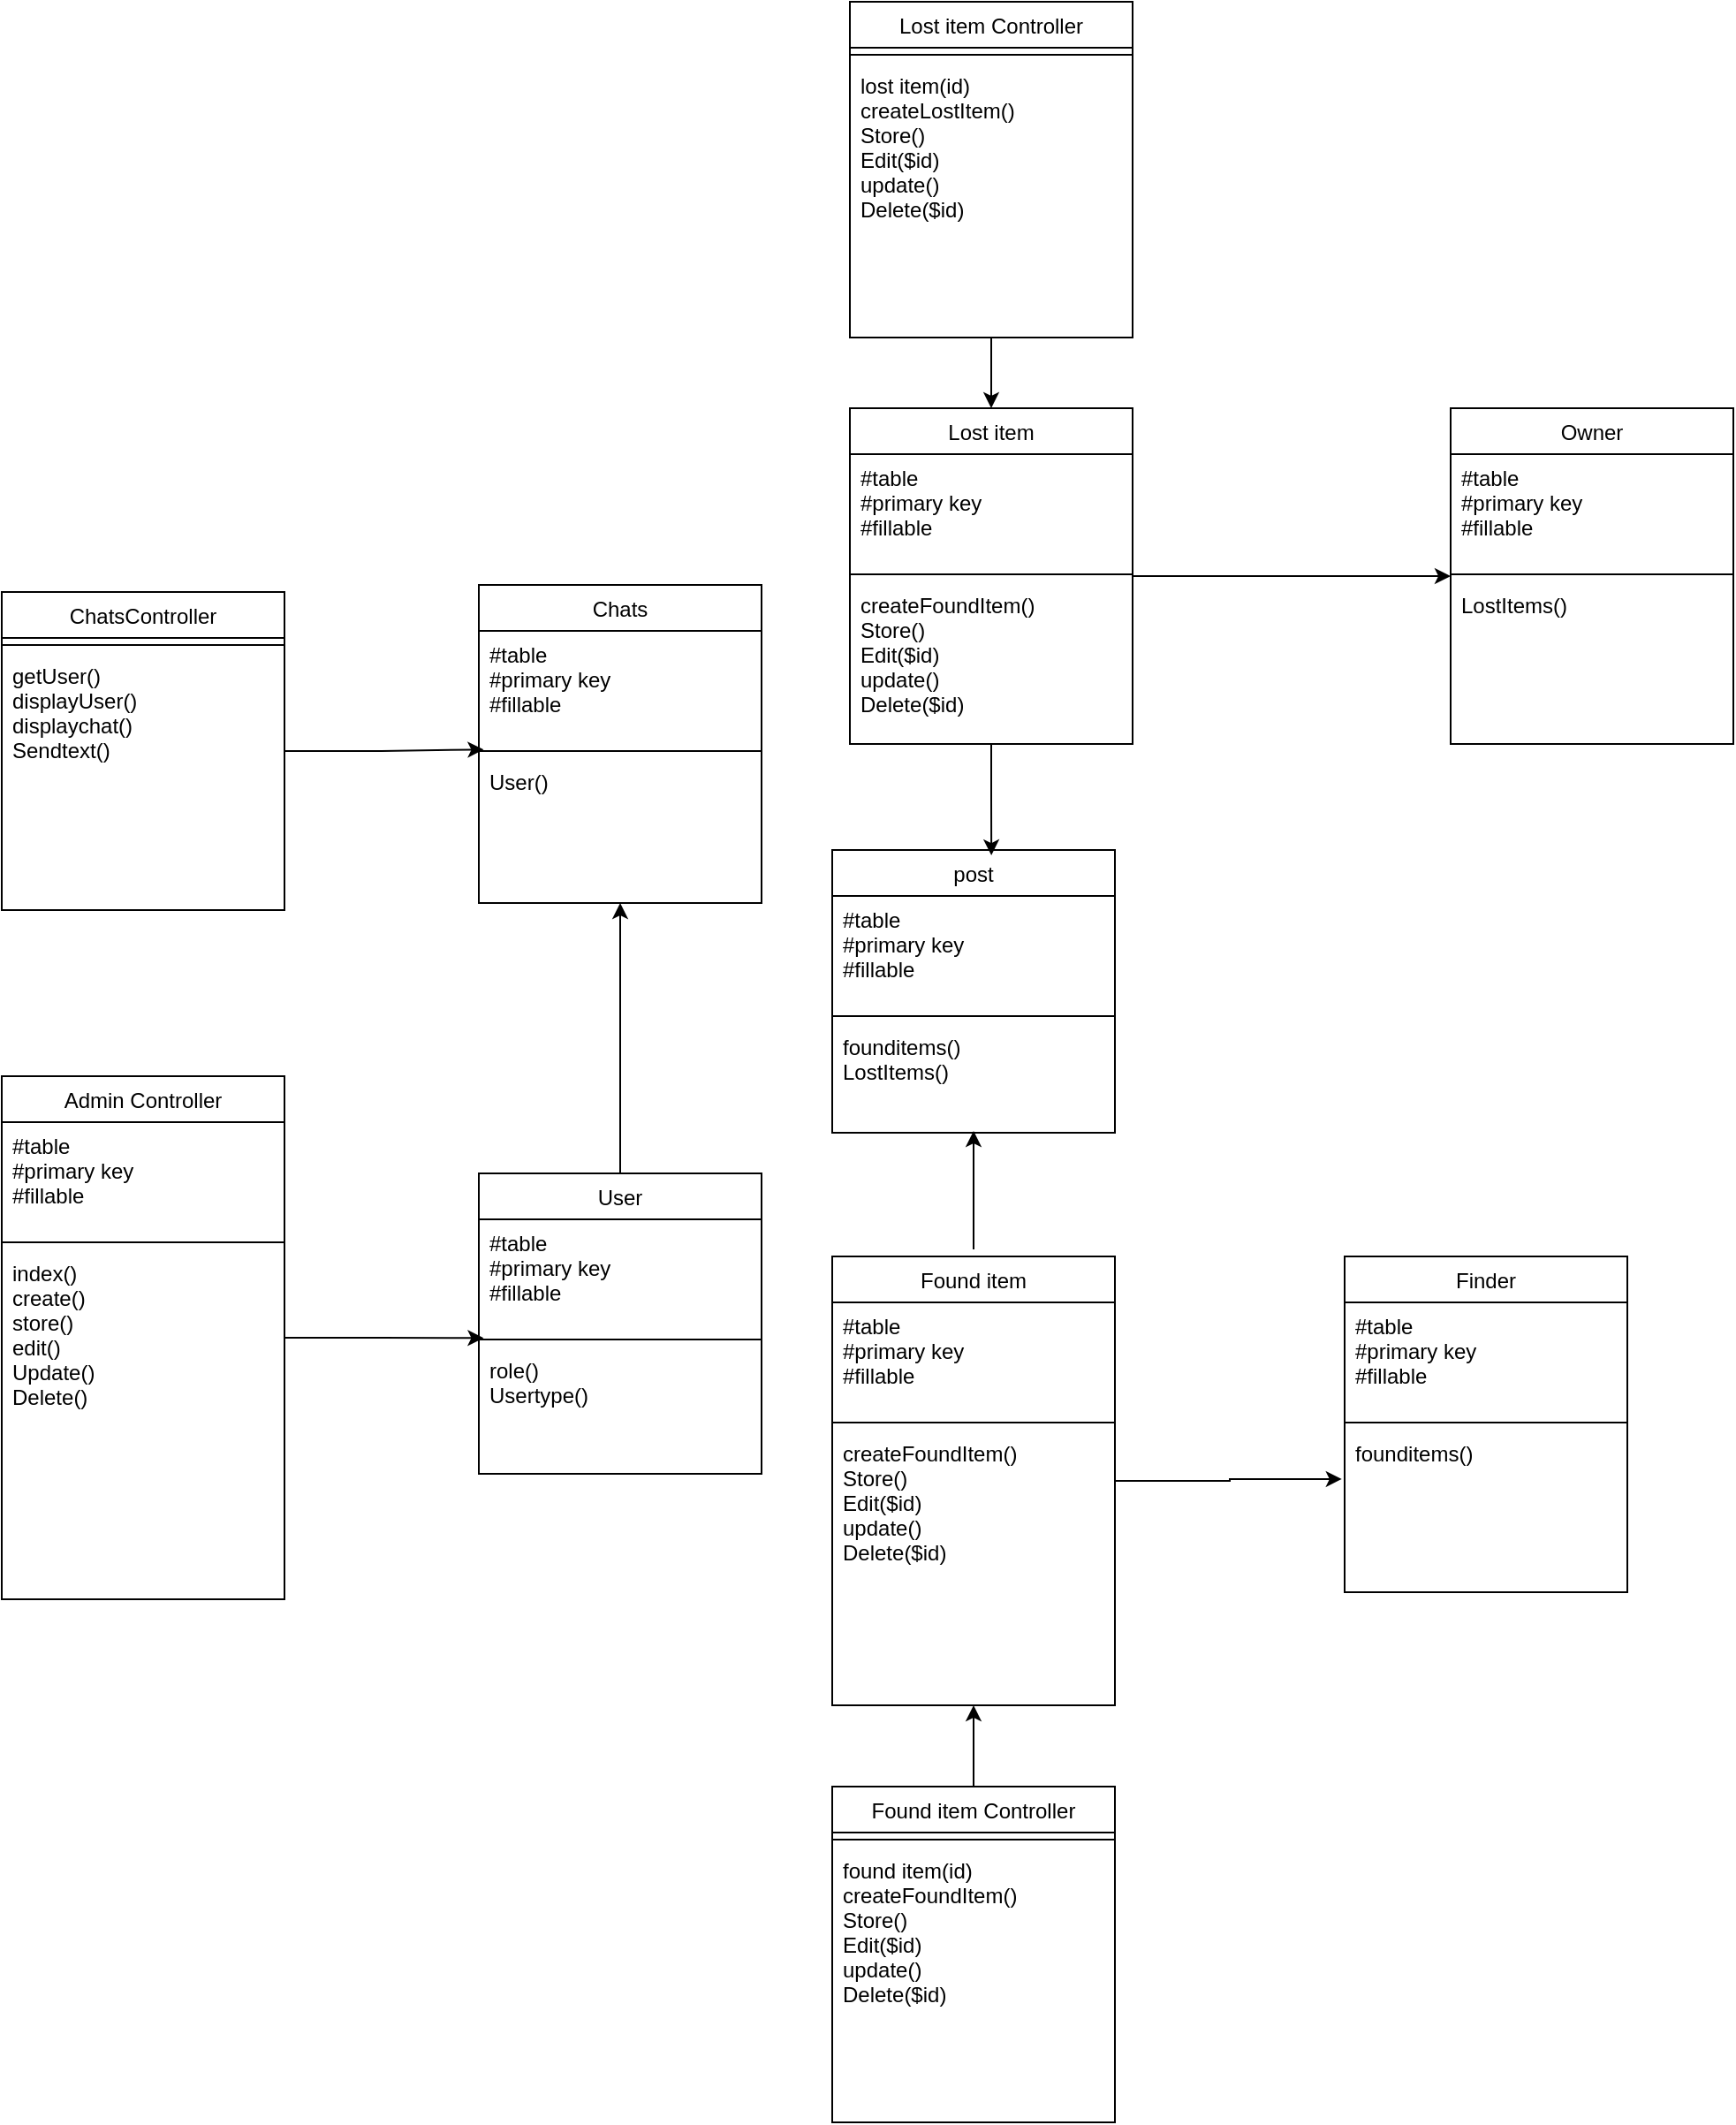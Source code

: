 <mxfile version="16.5.2" type="device"><diagram id="C5RBs43oDa-KdzZeNtuy" name="Page-1"><mxGraphModel dx="1003" dy="1087" grid="1" gridSize="10" guides="1" tooltips="1" connect="1" arrows="1" fold="1" page="1" pageScale="1" pageWidth="1169" pageHeight="1654" math="0" shadow="0"><root><mxCell id="WIyWlLk6GJQsqaUBKTNV-0"/><mxCell id="WIyWlLk6GJQsqaUBKTNV-1" parent="WIyWlLk6GJQsqaUBKTNV-0"/><mxCell id="zkfFHV4jXpPFQw0GAbJ--17" value="post" style="swimlane;fontStyle=0;align=center;verticalAlign=top;childLayout=stackLayout;horizontal=1;startSize=26;horizontalStack=0;resizeParent=1;resizeLast=0;collapsible=1;marginBottom=0;rounded=0;shadow=0;strokeWidth=1;" parent="WIyWlLk6GJQsqaUBKTNV-1" vertex="1"><mxGeometry x="500" y="707" width="160" height="160" as="geometry"><mxRectangle x="550" y="140" width="160" height="26" as="alternateBounds"/></mxGeometry></mxCell><mxCell id="NGIoaHShD6f4WSHdAoiG-30" value="#table&#10;#primary key&#10;#fillable" style="text;align=left;verticalAlign=top;spacingLeft=4;spacingRight=4;overflow=hidden;rotatable=0;points=[[0,0.5],[1,0.5]];portConstraint=eastwest;rounded=0;shadow=0;html=0;" vertex="1" parent="zkfFHV4jXpPFQw0GAbJ--17"><mxGeometry y="26" width="160" height="64" as="geometry"/></mxCell><mxCell id="zkfFHV4jXpPFQw0GAbJ--23" value="" style="line;html=1;strokeWidth=1;align=left;verticalAlign=middle;spacingTop=-1;spacingLeft=3;spacingRight=3;rotatable=0;labelPosition=right;points=[];portConstraint=eastwest;" parent="zkfFHV4jXpPFQw0GAbJ--17" vertex="1"><mxGeometry y="90" width="160" height="8" as="geometry"/></mxCell><mxCell id="zkfFHV4jXpPFQw0GAbJ--24" value="founditems()&#10;LostItems()" style="text;align=left;verticalAlign=top;spacingLeft=4;spacingRight=4;overflow=hidden;rotatable=0;points=[[0,0.5],[1,0.5]];portConstraint=eastwest;" parent="zkfFHV4jXpPFQw0GAbJ--17" vertex="1"><mxGeometry y="98" width="160" height="62" as="geometry"/></mxCell><mxCell id="qtIMCmEvz0cOhAK1bPwI-8" value="Chats" style="swimlane;fontStyle=0;align=center;verticalAlign=top;childLayout=stackLayout;horizontal=1;startSize=26;horizontalStack=0;resizeParent=1;resizeLast=0;collapsible=1;marginBottom=0;rounded=0;shadow=0;strokeWidth=1;" parent="WIyWlLk6GJQsqaUBKTNV-1" vertex="1"><mxGeometry x="300" y="557" width="160" height="180" as="geometry"><mxRectangle x="550" y="140" width="160" height="26" as="alternateBounds"/></mxGeometry></mxCell><mxCell id="qtIMCmEvz0cOhAK1bPwI-11" value="#table&#10;#primary key&#10;#fillable" style="text;align=left;verticalAlign=top;spacingLeft=4;spacingRight=4;overflow=hidden;rotatable=0;points=[[0,0.5],[1,0.5]];portConstraint=eastwest;rounded=0;shadow=0;html=0;" parent="qtIMCmEvz0cOhAK1bPwI-8" vertex="1"><mxGeometry y="26" width="160" height="64" as="geometry"/></mxCell><mxCell id="qtIMCmEvz0cOhAK1bPwI-14" value="" style="line;html=1;strokeWidth=1;align=left;verticalAlign=middle;spacingTop=-1;spacingLeft=3;spacingRight=3;rotatable=0;labelPosition=right;points=[];portConstraint=eastwest;" parent="qtIMCmEvz0cOhAK1bPwI-8" vertex="1"><mxGeometry y="90" width="160" height="8" as="geometry"/></mxCell><mxCell id="qtIMCmEvz0cOhAK1bPwI-9" value="User()" style="text;align=left;verticalAlign=top;spacingLeft=4;spacingRight=4;overflow=hidden;rotatable=0;points=[[0,0.5],[1,0.5]];portConstraint=eastwest;" parent="qtIMCmEvz0cOhAK1bPwI-8" vertex="1"><mxGeometry y="98" width="160" height="26" as="geometry"/></mxCell><mxCell id="NGIoaHShD6f4WSHdAoiG-47" style="edgeStyle=orthogonalEdgeStyle;rounded=0;orthogonalLoop=1;jettySize=auto;html=1;entryX=0.017;entryY=-0.067;entryDx=0;entryDy=0;entryPerimeter=0;" edge="1" parent="WIyWlLk6GJQsqaUBKTNV-1" source="69mYN7Rh77shpEzprDSj-0" target="69mYN7Rh77shpEzprDSj-9"><mxGeometry relative="1" as="geometry"><mxPoint x="290" y="920" as="targetPoint"/></mxGeometry></mxCell><mxCell id="69mYN7Rh77shpEzprDSj-0" value="Admin Controller" style="swimlane;fontStyle=0;align=center;verticalAlign=top;childLayout=stackLayout;horizontal=1;startSize=26;horizontalStack=0;resizeParent=1;resizeLast=0;collapsible=1;marginBottom=0;rounded=0;shadow=0;strokeWidth=1;" parent="WIyWlLk6GJQsqaUBKTNV-1" vertex="1"><mxGeometry x="30" y="835" width="160" height="296" as="geometry"><mxRectangle x="550" y="140" width="160" height="26" as="alternateBounds"/></mxGeometry></mxCell><mxCell id="69mYN7Rh77shpEzprDSj-1" value="#table&#10;#primary key&#10;#fillable" style="text;align=left;verticalAlign=top;spacingLeft=4;spacingRight=4;overflow=hidden;rotatable=0;points=[[0,0.5],[1,0.5]];portConstraint=eastwest;rounded=0;shadow=0;html=0;" parent="69mYN7Rh77shpEzprDSj-0" vertex="1"><mxGeometry y="26" width="160" height="64" as="geometry"/></mxCell><mxCell id="69mYN7Rh77shpEzprDSj-2" value="" style="line;html=1;strokeWidth=1;align=left;verticalAlign=middle;spacingTop=-1;spacingLeft=3;spacingRight=3;rotatable=0;labelPosition=right;points=[];portConstraint=eastwest;" parent="69mYN7Rh77shpEzprDSj-0" vertex="1"><mxGeometry y="90" width="160" height="8" as="geometry"/></mxCell><mxCell id="69mYN7Rh77shpEzprDSj-3" value="index()&#10;create()&#10;store()&#10;edit()&#10;Update()&#10;Delete()" style="text;align=left;verticalAlign=top;spacingLeft=4;spacingRight=4;overflow=hidden;rotatable=0;points=[[0,0.5],[1,0.5]];portConstraint=eastwest;" parent="69mYN7Rh77shpEzprDSj-0" vertex="1"><mxGeometry y="98" width="160" height="192" as="geometry"/></mxCell><mxCell id="NGIoaHShD6f4WSHdAoiG-50" style="edgeStyle=orthogonalEdgeStyle;rounded=0;orthogonalLoop=1;jettySize=auto;html=1;entryX=0.5;entryY=1;entryDx=0;entryDy=0;" edge="1" parent="WIyWlLk6GJQsqaUBKTNV-1" source="69mYN7Rh77shpEzprDSj-6" target="qtIMCmEvz0cOhAK1bPwI-8"><mxGeometry relative="1" as="geometry"/></mxCell><mxCell id="69mYN7Rh77shpEzprDSj-6" value="User" style="swimlane;fontStyle=0;align=center;verticalAlign=top;childLayout=stackLayout;horizontal=1;startSize=26;horizontalStack=0;resizeParent=1;resizeLast=0;collapsible=1;marginBottom=0;rounded=0;shadow=0;strokeWidth=1;" parent="WIyWlLk6GJQsqaUBKTNV-1" vertex="1"><mxGeometry x="300" y="890" width="160" height="170" as="geometry"><mxRectangle x="550" y="140" width="160" height="26" as="alternateBounds"/></mxGeometry></mxCell><mxCell id="69mYN7Rh77shpEzprDSj-7" value="#table&#10;#primary key&#10;#fillable" style="text;align=left;verticalAlign=top;spacingLeft=4;spacingRight=4;overflow=hidden;rotatable=0;points=[[0,0.5],[1,0.5]];portConstraint=eastwest;rounded=0;shadow=0;html=0;" parent="69mYN7Rh77shpEzprDSj-6" vertex="1"><mxGeometry y="26" width="160" height="64" as="geometry"/></mxCell><mxCell id="69mYN7Rh77shpEzprDSj-8" value="" style="line;html=1;strokeWidth=1;align=left;verticalAlign=middle;spacingTop=-1;spacingLeft=3;spacingRight=3;rotatable=0;labelPosition=right;points=[];portConstraint=eastwest;" parent="69mYN7Rh77shpEzprDSj-6" vertex="1"><mxGeometry y="90" width="160" height="8" as="geometry"/></mxCell><mxCell id="69mYN7Rh77shpEzprDSj-9" value="role()&#10;Usertype()" style="text;align=left;verticalAlign=top;spacingLeft=4;spacingRight=4;overflow=hidden;rotatable=0;points=[[0,0.5],[1,0.5]];portConstraint=eastwest;" parent="69mYN7Rh77shpEzprDSj-6" vertex="1"><mxGeometry y="98" width="160" height="72" as="geometry"/></mxCell><mxCell id="69mYN7Rh77shpEzprDSj-10" value="Finder" style="swimlane;fontStyle=0;align=center;verticalAlign=top;childLayout=stackLayout;horizontal=1;startSize=26;horizontalStack=0;resizeParent=1;resizeLast=0;collapsible=1;marginBottom=0;rounded=0;shadow=0;strokeWidth=1;" parent="WIyWlLk6GJQsqaUBKTNV-1" vertex="1"><mxGeometry x="790" y="937" width="160" height="190" as="geometry"><mxRectangle x="550" y="140" width="160" height="26" as="alternateBounds"/></mxGeometry></mxCell><mxCell id="69mYN7Rh77shpEzprDSj-12" value="#table&#10;#primary key&#10;#fillable" style="text;align=left;verticalAlign=top;spacingLeft=4;spacingRight=4;overflow=hidden;rotatable=0;points=[[0,0.5],[1,0.5]];portConstraint=eastwest;rounded=0;shadow=0;html=0;" parent="69mYN7Rh77shpEzprDSj-10" vertex="1"><mxGeometry y="26" width="160" height="64" as="geometry"/></mxCell><mxCell id="69mYN7Rh77shpEzprDSj-11" value="" style="line;html=1;strokeWidth=1;align=left;verticalAlign=middle;spacingTop=-1;spacingLeft=3;spacingRight=3;rotatable=0;labelPosition=right;points=[];portConstraint=eastwest;" parent="69mYN7Rh77shpEzprDSj-10" vertex="1"><mxGeometry y="90" width="160" height="8" as="geometry"/></mxCell><mxCell id="69mYN7Rh77shpEzprDSj-13" value="founditems()" style="text;align=left;verticalAlign=top;spacingLeft=4;spacingRight=4;overflow=hidden;rotatable=0;points=[[0,0.5],[1,0.5]];portConstraint=eastwest;" parent="69mYN7Rh77shpEzprDSj-10" vertex="1"><mxGeometry y="98" width="160" height="92" as="geometry"/></mxCell><mxCell id="NGIoaHShD6f4WSHdAoiG-0" value="Owner" style="swimlane;fontStyle=0;align=center;verticalAlign=top;childLayout=stackLayout;horizontal=1;startSize=26;horizontalStack=0;resizeParent=1;resizeLast=0;collapsible=1;marginBottom=0;rounded=0;shadow=0;strokeWidth=1;" vertex="1" parent="WIyWlLk6GJQsqaUBKTNV-1"><mxGeometry x="850" y="457" width="160" height="190" as="geometry"><mxRectangle x="550" y="140" width="160" height="26" as="alternateBounds"/></mxGeometry></mxCell><mxCell id="NGIoaHShD6f4WSHdAoiG-1" value="#table&#10;#primary key&#10;#fillable" style="text;align=left;verticalAlign=top;spacingLeft=4;spacingRight=4;overflow=hidden;rotatable=0;points=[[0,0.5],[1,0.5]];portConstraint=eastwest;rounded=0;shadow=0;html=0;" vertex="1" parent="NGIoaHShD6f4WSHdAoiG-0"><mxGeometry y="26" width="160" height="64" as="geometry"/></mxCell><mxCell id="NGIoaHShD6f4WSHdAoiG-2" value="" style="line;html=1;strokeWidth=1;align=left;verticalAlign=middle;spacingTop=-1;spacingLeft=3;spacingRight=3;rotatable=0;labelPosition=right;points=[];portConstraint=eastwest;" vertex="1" parent="NGIoaHShD6f4WSHdAoiG-0"><mxGeometry y="90" width="160" height="8" as="geometry"/></mxCell><mxCell id="NGIoaHShD6f4WSHdAoiG-3" value="LostItems()" style="text;align=left;verticalAlign=top;spacingLeft=4;spacingRight=4;overflow=hidden;rotatable=0;points=[[0,0.5],[1,0.5]];portConstraint=eastwest;" vertex="1" parent="NGIoaHShD6f4WSHdAoiG-0"><mxGeometry y="98" width="160" height="92" as="geometry"/></mxCell><mxCell id="NGIoaHShD6f4WSHdAoiG-51" style="edgeStyle=orthogonalEdgeStyle;rounded=0;orthogonalLoop=1;jettySize=auto;html=1;entryX=0.563;entryY=0.019;entryDx=0;entryDy=0;entryPerimeter=0;" edge="1" parent="WIyWlLk6GJQsqaUBKTNV-1" source="NGIoaHShD6f4WSHdAoiG-4" target="zkfFHV4jXpPFQw0GAbJ--17"><mxGeometry relative="1" as="geometry"/></mxCell><mxCell id="NGIoaHShD6f4WSHdAoiG-56" style="edgeStyle=orthogonalEdgeStyle;rounded=0;orthogonalLoop=1;jettySize=auto;html=1;" edge="1" parent="WIyWlLk6GJQsqaUBKTNV-1" source="NGIoaHShD6f4WSHdAoiG-4"><mxGeometry relative="1" as="geometry"><mxPoint x="850" y="552" as="targetPoint"/></mxGeometry></mxCell><mxCell id="NGIoaHShD6f4WSHdAoiG-4" value="Lost item" style="swimlane;fontStyle=0;align=center;verticalAlign=top;childLayout=stackLayout;horizontal=1;startSize=26;horizontalStack=0;resizeParent=1;resizeLast=0;collapsible=1;marginBottom=0;rounded=0;shadow=0;strokeWidth=1;" vertex="1" parent="WIyWlLk6GJQsqaUBKTNV-1"><mxGeometry x="510" y="457" width="160" height="190" as="geometry"><mxRectangle x="550" y="140" width="160" height="26" as="alternateBounds"/></mxGeometry></mxCell><mxCell id="NGIoaHShD6f4WSHdAoiG-5" value="#table&#10;#primary key&#10;#fillable" style="text;align=left;verticalAlign=top;spacingLeft=4;spacingRight=4;overflow=hidden;rotatable=0;points=[[0,0.5],[1,0.5]];portConstraint=eastwest;rounded=0;shadow=0;html=0;" vertex="1" parent="NGIoaHShD6f4WSHdAoiG-4"><mxGeometry y="26" width="160" height="64" as="geometry"/></mxCell><mxCell id="NGIoaHShD6f4WSHdAoiG-6" value="" style="line;html=1;strokeWidth=1;align=left;verticalAlign=middle;spacingTop=-1;spacingLeft=3;spacingRight=3;rotatable=0;labelPosition=right;points=[];portConstraint=eastwest;" vertex="1" parent="NGIoaHShD6f4WSHdAoiG-4"><mxGeometry y="90" width="160" height="8" as="geometry"/></mxCell><mxCell id="NGIoaHShD6f4WSHdAoiG-7" value="createFoundItem()&#10;Store()&#10;Edit($id)&#10;update()&#10;Delete($id)" style="text;align=left;verticalAlign=top;spacingLeft=4;spacingRight=4;overflow=hidden;rotatable=0;points=[[0,0.5],[1,0.5]];portConstraint=eastwest;" vertex="1" parent="NGIoaHShD6f4WSHdAoiG-4"><mxGeometry y="98" width="160" height="92" as="geometry"/></mxCell><mxCell id="NGIoaHShD6f4WSHdAoiG-52" style="edgeStyle=orthogonalEdgeStyle;rounded=0;orthogonalLoop=1;jettySize=auto;html=1;" edge="1" parent="WIyWlLk6GJQsqaUBKTNV-1"><mxGeometry relative="1" as="geometry"><mxPoint x="580" y="866" as="targetPoint"/><mxPoint x="580" y="933" as="sourcePoint"/></mxGeometry></mxCell><mxCell id="NGIoaHShD6f4WSHdAoiG-58" style="edgeStyle=orthogonalEdgeStyle;rounded=0;orthogonalLoop=1;jettySize=auto;html=1;entryX=-0.01;entryY=0.304;entryDx=0;entryDy=0;entryPerimeter=0;" edge="1" parent="WIyWlLk6GJQsqaUBKTNV-1" source="NGIoaHShD6f4WSHdAoiG-8" target="69mYN7Rh77shpEzprDSj-13"><mxGeometry relative="1" as="geometry"/></mxCell><mxCell id="NGIoaHShD6f4WSHdAoiG-8" value="Found item" style="swimlane;fontStyle=0;align=center;verticalAlign=top;childLayout=stackLayout;horizontal=1;startSize=26;horizontalStack=0;resizeParent=1;resizeLast=0;collapsible=1;marginBottom=0;rounded=0;shadow=0;strokeWidth=1;" vertex="1" parent="WIyWlLk6GJQsqaUBKTNV-1"><mxGeometry x="500" y="937" width="160" height="254" as="geometry"><mxRectangle x="550" y="140" width="160" height="26" as="alternateBounds"/></mxGeometry></mxCell><mxCell id="NGIoaHShD6f4WSHdAoiG-9" value="#table&#10;#primary key&#10;#fillable" style="text;align=left;verticalAlign=top;spacingLeft=4;spacingRight=4;overflow=hidden;rotatable=0;points=[[0,0.5],[1,0.5]];portConstraint=eastwest;rounded=0;shadow=0;html=0;" vertex="1" parent="NGIoaHShD6f4WSHdAoiG-8"><mxGeometry y="26" width="160" height="64" as="geometry"/></mxCell><mxCell id="NGIoaHShD6f4WSHdAoiG-10" value="" style="line;html=1;strokeWidth=1;align=left;verticalAlign=middle;spacingTop=-1;spacingLeft=3;spacingRight=3;rotatable=0;labelPosition=right;points=[];portConstraint=eastwest;" vertex="1" parent="NGIoaHShD6f4WSHdAoiG-8"><mxGeometry y="90" width="160" height="8" as="geometry"/></mxCell><mxCell id="NGIoaHShD6f4WSHdAoiG-11" value="createFoundItem()&#10;Store()&#10;Edit($id)&#10;update()&#10;Delete($id)" style="text;align=left;verticalAlign=top;spacingLeft=4;spacingRight=4;overflow=hidden;rotatable=0;points=[[0,0.5],[1,0.5]];portConstraint=eastwest;" vertex="1" parent="NGIoaHShD6f4WSHdAoiG-8"><mxGeometry y="98" width="160" height="92" as="geometry"/></mxCell><mxCell id="NGIoaHShD6f4WSHdAoiG-57" style="edgeStyle=orthogonalEdgeStyle;rounded=0;orthogonalLoop=1;jettySize=auto;html=1;entryX=0.5;entryY=0;entryDx=0;entryDy=0;" edge="1" parent="WIyWlLk6GJQsqaUBKTNV-1" source="NGIoaHShD6f4WSHdAoiG-12" target="NGIoaHShD6f4WSHdAoiG-4"><mxGeometry relative="1" as="geometry"/></mxCell><mxCell id="NGIoaHShD6f4WSHdAoiG-12" value="Lost item Controller" style="swimlane;fontStyle=0;align=center;verticalAlign=top;childLayout=stackLayout;horizontal=1;startSize=26;horizontalStack=0;resizeParent=1;resizeLast=0;collapsible=1;marginBottom=0;rounded=0;shadow=0;strokeWidth=1;" vertex="1" parent="WIyWlLk6GJQsqaUBKTNV-1"><mxGeometry x="510" y="227" width="160" height="190" as="geometry"><mxRectangle x="550" y="140" width="160" height="26" as="alternateBounds"/></mxGeometry></mxCell><mxCell id="NGIoaHShD6f4WSHdAoiG-14" value="" style="line;html=1;strokeWidth=1;align=left;verticalAlign=middle;spacingTop=-1;spacingLeft=3;spacingRight=3;rotatable=0;labelPosition=right;points=[];portConstraint=eastwest;" vertex="1" parent="NGIoaHShD6f4WSHdAoiG-12"><mxGeometry y="26" width="160" height="8" as="geometry"/></mxCell><mxCell id="NGIoaHShD6f4WSHdAoiG-15" value="lost item(id)&#10;createLostItem()&#10;Store()&#10;Edit($id)&#10;update()&#10;Delete($id)" style="text;align=left;verticalAlign=top;spacingLeft=4;spacingRight=4;overflow=hidden;rotatable=0;points=[[0,0.5],[1,0.5]];portConstraint=eastwest;" vertex="1" parent="NGIoaHShD6f4WSHdAoiG-12"><mxGeometry y="34" width="160" height="92" as="geometry"/></mxCell><mxCell id="NGIoaHShD6f4WSHdAoiG-45" style="edgeStyle=orthogonalEdgeStyle;rounded=0;orthogonalLoop=1;jettySize=auto;html=1;entryX=0.017;entryY=1.049;entryDx=0;entryDy=0;entryPerimeter=0;" edge="1" parent="WIyWlLk6GJQsqaUBKTNV-1" source="NGIoaHShD6f4WSHdAoiG-16" target="qtIMCmEvz0cOhAK1bPwI-11"><mxGeometry relative="1" as="geometry"/></mxCell><mxCell id="NGIoaHShD6f4WSHdAoiG-16" value="ChatsController" style="swimlane;fontStyle=0;align=center;verticalAlign=top;childLayout=stackLayout;horizontal=1;startSize=26;horizontalStack=0;resizeParent=1;resizeLast=0;collapsible=1;marginBottom=0;rounded=0;shadow=0;strokeWidth=1;" vertex="1" parent="WIyWlLk6GJQsqaUBKTNV-1"><mxGeometry x="30" y="561" width="160" height="180" as="geometry"><mxRectangle x="550" y="140" width="160" height="26" as="alternateBounds"/></mxGeometry></mxCell><mxCell id="NGIoaHShD6f4WSHdAoiG-18" value="" style="line;html=1;strokeWidth=1;align=left;verticalAlign=middle;spacingTop=-1;spacingLeft=3;spacingRight=3;rotatable=0;labelPosition=right;points=[];portConstraint=eastwest;" vertex="1" parent="NGIoaHShD6f4WSHdAoiG-16"><mxGeometry y="26" width="160" height="8" as="geometry"/></mxCell><mxCell id="NGIoaHShD6f4WSHdAoiG-21" value="getUser()&#10;displayUser()&#10;displaychat()&#10;Sendtext()" style="text;align=left;verticalAlign=top;spacingLeft=4;spacingRight=4;overflow=hidden;rotatable=0;points=[[0,0.5],[1,0.5]];portConstraint=eastwest;rounded=0;shadow=0;html=0;" vertex="1" parent="NGIoaHShD6f4WSHdAoiG-16"><mxGeometry y="34" width="160" height="84" as="geometry"/></mxCell><mxCell id="NGIoaHShD6f4WSHdAoiG-59" style="edgeStyle=orthogonalEdgeStyle;rounded=0;orthogonalLoop=1;jettySize=auto;html=1;entryX=0.5;entryY=1;entryDx=0;entryDy=0;" edge="1" parent="WIyWlLk6GJQsqaUBKTNV-1" source="NGIoaHShD6f4WSHdAoiG-26" target="NGIoaHShD6f4WSHdAoiG-8"><mxGeometry relative="1" as="geometry"/></mxCell><mxCell id="NGIoaHShD6f4WSHdAoiG-26" value="Found item Controller" style="swimlane;fontStyle=0;align=center;verticalAlign=top;childLayout=stackLayout;horizontal=1;startSize=26;horizontalStack=0;resizeParent=1;resizeLast=0;collapsible=1;marginBottom=0;rounded=0;shadow=0;strokeWidth=1;" vertex="1" parent="WIyWlLk6GJQsqaUBKTNV-1"><mxGeometry x="500" y="1237" width="160" height="190" as="geometry"><mxRectangle x="550" y="140" width="160" height="26" as="alternateBounds"/></mxGeometry></mxCell><mxCell id="NGIoaHShD6f4WSHdAoiG-28" value="" style="line;html=1;strokeWidth=1;align=left;verticalAlign=middle;spacingTop=-1;spacingLeft=3;spacingRight=3;rotatable=0;labelPosition=right;points=[];portConstraint=eastwest;" vertex="1" parent="NGIoaHShD6f4WSHdAoiG-26"><mxGeometry y="26" width="160" height="8" as="geometry"/></mxCell><mxCell id="NGIoaHShD6f4WSHdAoiG-29" value="found item(id)&#10;createFoundItem()&#10;Store()&#10;Edit($id)&#10;update()&#10;Delete($id)" style="text;align=left;verticalAlign=top;spacingLeft=4;spacingRight=4;overflow=hidden;rotatable=0;points=[[0,0.5],[1,0.5]];portConstraint=eastwest;" vertex="1" parent="NGIoaHShD6f4WSHdAoiG-26"><mxGeometry y="34" width="160" height="92" as="geometry"/></mxCell></root></mxGraphModel></diagram></mxfile>